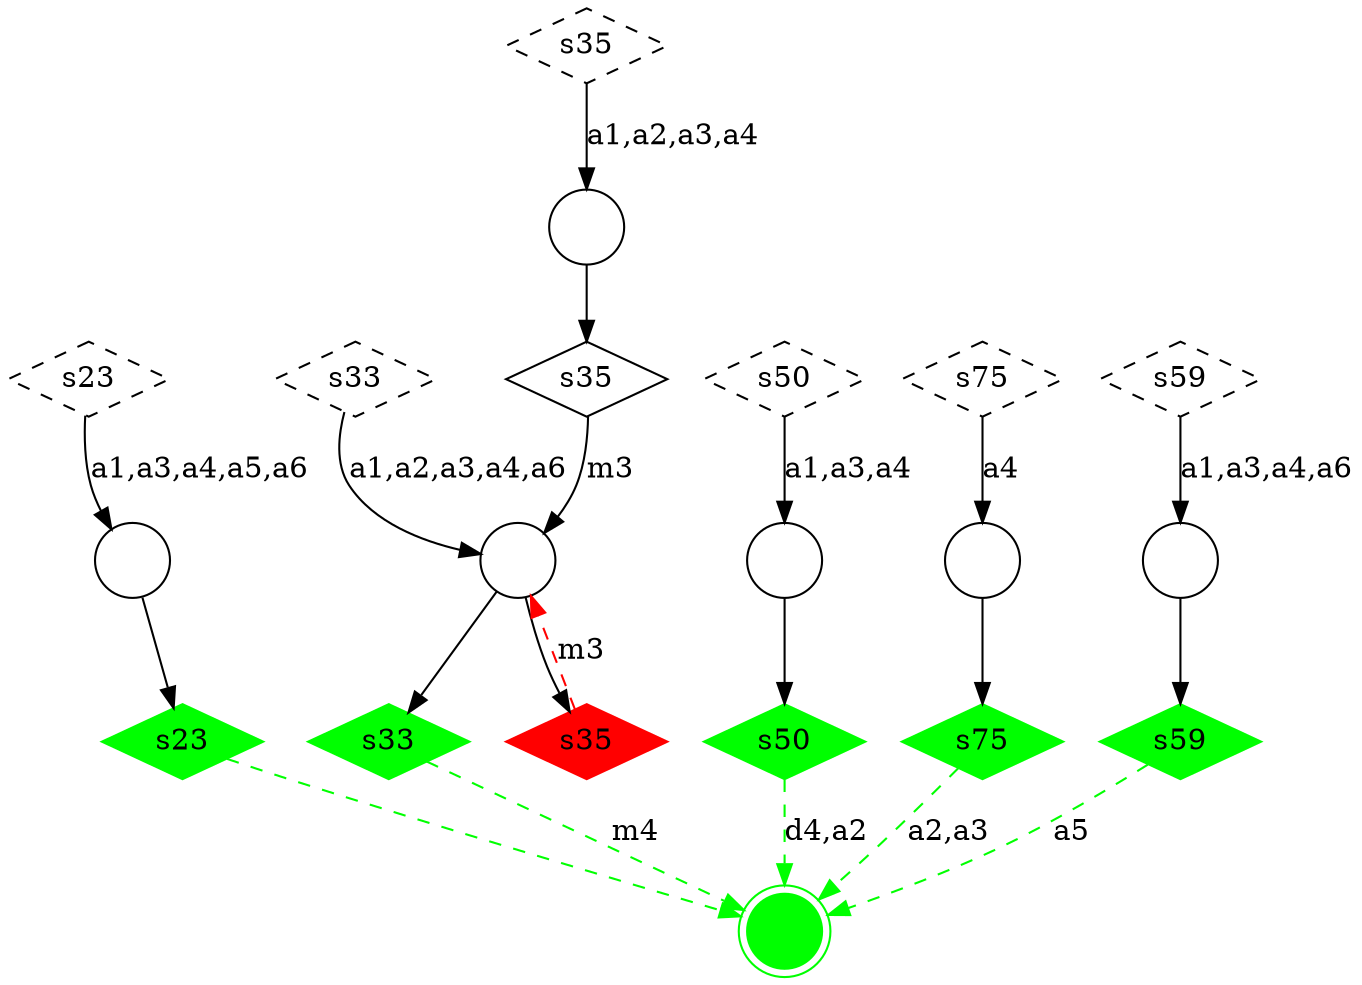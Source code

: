 digraph G {
  m2 [shape=circle,  label=""];
  m1 [shape=circle,  label=""];
  m5 [shape=circle,  label=""];
  m3 [shape=circle,  label=""];
  m0 [shape=doublecircle, color = "green", style = "filled", label=""];
  m7 [shape=circle,  label=""];
  m4 [shape=circle,  label=""];
  u_s23_0 [shape=diamond, style = "dashed", label="s23"];
  u_s23_1 [shape=diamond, color = "green", style = "filled", label="s23"];
  u_s33_0 [shape=diamond, style = "dashed", label="s33"];
  u_s33_1 [shape=diamond, color = "green", style = "filled", label="s33"];
  u_s35_0 [shape=diamond, style = "dashed", label="s35"];
  u_s35_1 [shape=diamond,  label="s35"];
  u_s35_2 [shape=diamond, color = "red", style = "filled", label="s35"];
  u_s50_0 [shape=diamond, style = "dashed", label="s50"];
  u_s50_1 [shape=diamond, color = "green", style = "filled", label="s50"];
  u_s59_0 [shape=diamond, style = "dashed", label="s59"];
  u_s59_1 [shape=diamond, color = "green", style = "filled", label="s59"];
  u_s75_0 [shape=diamond, style = "dashed", label="s75"];
  u_s75_1 [shape=diamond, color = "green", style = "filled", label="s75"];
  u_s23_0 -> m1 [label="a1,a3,a4,a5,a6" ];
  m1 -> u_s23_1 [label="" ];
  u_s23_1 -> m0 [label="" , color = "green", style = "dashed"];
  u_s33_0 -> m5 [label="a1,a2,a3,a4,a6" ];
  m5 -> u_s33_1 [label="" ];
  u_s33_1 -> m0 [label="m4" , color = "green", style = "dashed"];
  u_s35_0 -> m7 [label="a1,a2,a3,a4" ];
  m7 -> u_s35_1 [label="" ];
  u_s35_1 -> m5 [label="m3" ];
  m5 -> u_s35_2 [label="" ];
  u_s35_2 -> m5 [label="m3" , color = "red", style = "dashed"];
  u_s50_0 -> m4 [label="a1,a3,a4" ];
  m4 -> u_s50_1 [label="" ];
  u_s50_1 -> m0 [label="d4,a2" , color = "green", style = "dashed"];
  u_s59_0 -> m2 [label="a1,a3,a4,a6" ];
  m2 -> u_s59_1 [label="" ];
  u_s59_1 -> m0 [label="a5" , color = "green", style = "dashed"];
  u_s75_0 -> m3 [label="a4" ];
  m3 -> u_s75_1 [label="" ];
  u_s75_1 -> m0 [label="a2,a3" , color = "green", style = "dashed"];
}
